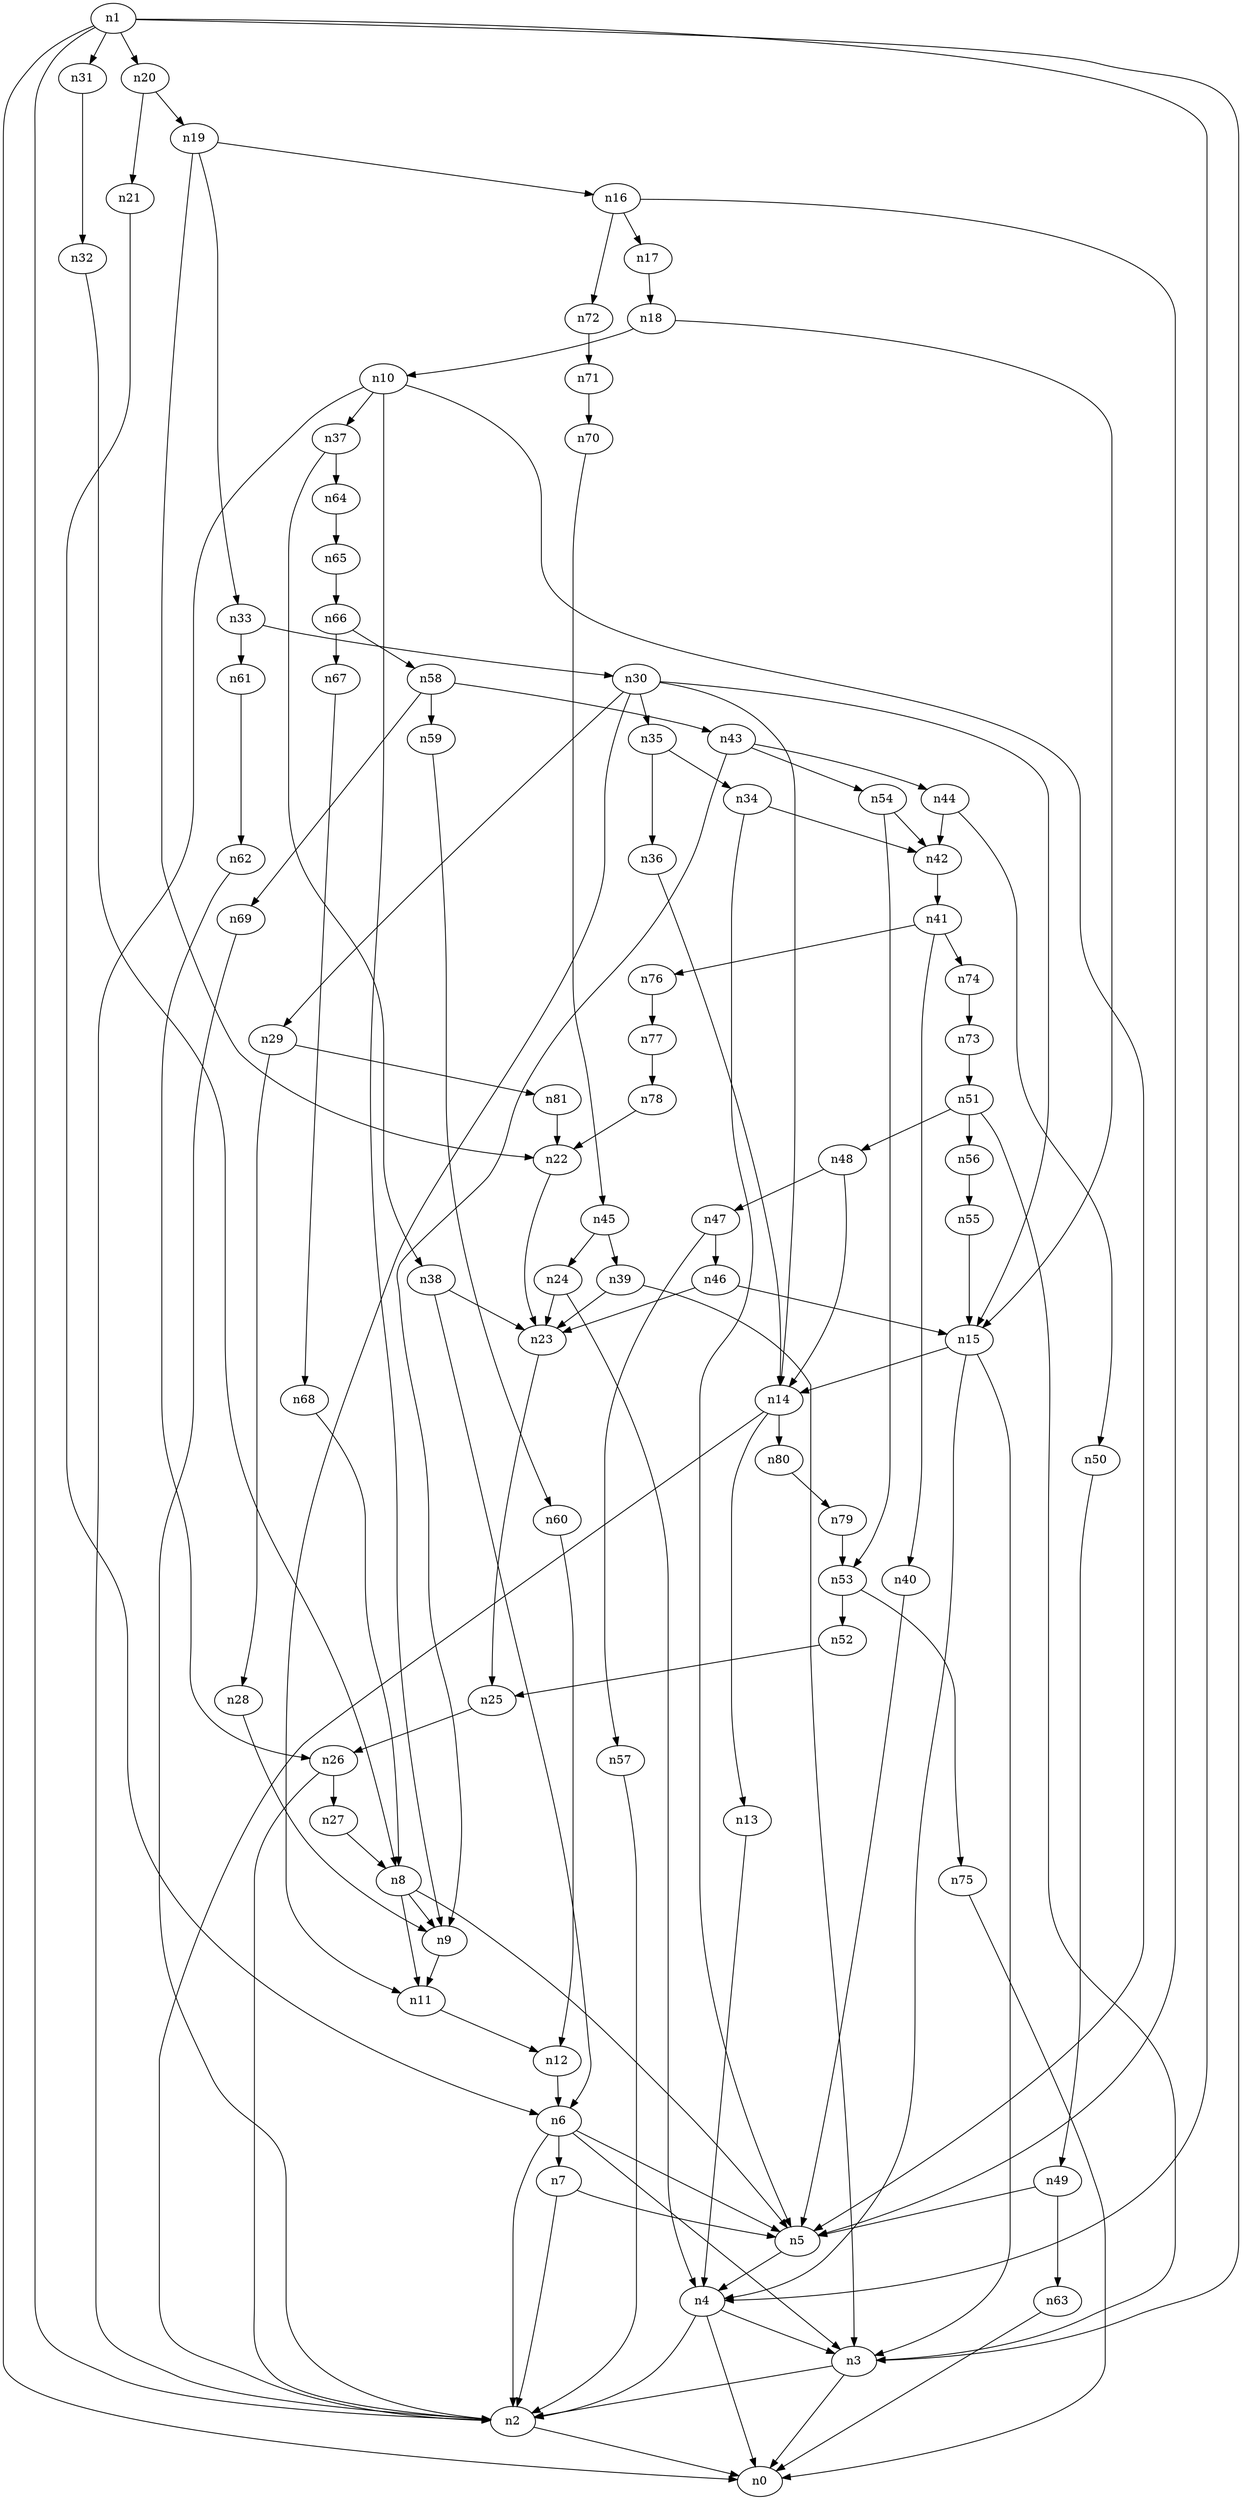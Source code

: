 digraph G {
	n1 -> n0	 [_graphml_id=e0];
	n1 -> n2	 [_graphml_id=e1];
	n1 -> n3	 [_graphml_id=e6];
	n1 -> n4	 [_graphml_id=e9];
	n1 -> n20	 [_graphml_id=e35];
	n1 -> n31	 [_graphml_id=e53];
	n2 -> n0	 [_graphml_id=e5];
	n3 -> n0	 [_graphml_id=e8];
	n3 -> n2	 [_graphml_id=e2];
	n4 -> n0	 [_graphml_id=e4];
	n4 -> n2	 [_graphml_id=e7];
	n4 -> n3	 [_graphml_id=e3];
	n5 -> n4	 [_graphml_id=e10];
	n6 -> n2	 [_graphml_id=e12];
	n6 -> n3	 [_graphml_id=e58];
	n6 -> n5	 [_graphml_id=e11];
	n6 -> n7	 [_graphml_id=e15];
	n7 -> n2	 [_graphml_id=e14];
	n7 -> n5	 [_graphml_id=e13];
	n8 -> n5	 [_graphml_id=e16];
	n8 -> n9	 [_graphml_id=e17];
	n8 -> n11	 [_graphml_id=e78];
	n9 -> n11	 [_graphml_id=e20];
	n10 -> n2	 [_graphml_id=e19];
	n10 -> n5	 [_graphml_id=e38];
	n10 -> n9	 [_graphml_id=e18];
	n10 -> n37	 [_graphml_id=e63];
	n11 -> n12	 [_graphml_id=e21];
	n12 -> n6	 [_graphml_id=e22];
	n13 -> n4	 [_graphml_id=e23];
	n14 -> n2	 [_graphml_id=e25];
	n14 -> n13	 [_graphml_id=e24];
	n14 -> n80	 [_graphml_id=e135];
	n15 -> n3	 [_graphml_id=e27];
	n15 -> n4	 [_graphml_id=e26];
	n15 -> n14	 [_graphml_id=e28];
	n16 -> n5	 [_graphml_id=e29];
	n16 -> n17	 [_graphml_id=e30];
	n16 -> n72	 [_graphml_id=e122];
	n17 -> n18	 [_graphml_id=e31];
	n18 -> n10	 [_graphml_id=e32];
	n18 -> n15	 [_graphml_id=e48];
	n19 -> n16	 [_graphml_id=e33];
	n19 -> n22	 [_graphml_id=e39];
	n19 -> n33	 [_graphml_id=e56];
	n20 -> n19	 [_graphml_id=e34];
	n20 -> n21	 [_graphml_id=e36];
	n21 -> n6	 [_graphml_id=e37];
	n22 -> n23	 [_graphml_id=e40];
	n23 -> n25	 [_graphml_id=e43];
	n24 -> n4	 [_graphml_id=e42];
	n24 -> n23	 [_graphml_id=e41];
	n25 -> n26	 [_graphml_id=e44];
	n26 -> n2	 [_graphml_id=e45];
	n26 -> n27	 [_graphml_id=e46];
	n27 -> n8	 [_graphml_id=e47];
	n28 -> n9	 [_graphml_id=e49];
	n29 -> n28	 [_graphml_id=e50];
	n29 -> n81	 [_graphml_id=e137];
	n30 -> n11	 [_graphml_id=e98];
	n30 -> n14	 [_graphml_id=e52];
	n30 -> n15	 [_graphml_id=e88];
	n30 -> n29	 [_graphml_id=e51];
	n30 -> n35	 [_graphml_id=e118];
	n31 -> n32	 [_graphml_id=e54];
	n32 -> n8	 [_graphml_id=e55];
	n33 -> n30	 [_graphml_id=e57];
	n33 -> n61	 [_graphml_id=e103];
	n34 -> n5	 [_graphml_id=e59];
	n34 -> n42	 [_graphml_id=e72];
	n35 -> n34	 [_graphml_id=e60];
	n35 -> n36	 [_graphml_id=e61];
	n36 -> n14	 [_graphml_id=e62];
	n37 -> n38	 [_graphml_id=e64];
	n37 -> n64	 [_graphml_id=e109];
	n38 -> n6	 [_graphml_id=e65];
	n38 -> n23	 [_graphml_id=e68];
	n39 -> n3	 [_graphml_id=e66];
	n39 -> n23	 [_graphml_id=e67];
	n40 -> n5	 [_graphml_id=e69];
	n41 -> n40	 [_graphml_id=e70];
	n41 -> n74	 [_graphml_id=e125];
	n41 -> n76	 [_graphml_id=e129];
	n42 -> n41	 [_graphml_id=e71];
	n43 -> n9	 [_graphml_id=e73];
	n43 -> n44	 [_graphml_id=e74];
	n43 -> n54	 [_graphml_id=e128];
	n44 -> n42	 [_graphml_id=e75];
	n44 -> n50	 [_graphml_id=e85];
	n45 -> n24	 [_graphml_id=e76];
	n45 -> n39	 [_graphml_id=e77];
	n46 -> n15	 [_graphml_id=e108];
	n46 -> n23	 [_graphml_id=e79];
	n47 -> n46	 [_graphml_id=e80];
	n47 -> n57	 [_graphml_id=e96];
	n48 -> n14	 [_graphml_id=e82];
	n48 -> n47	 [_graphml_id=e81];
	n49 -> n5	 [_graphml_id=e83];
	n49 -> n63	 [_graphml_id=e106];
	n50 -> n49	 [_graphml_id=e84];
	n51 -> n3	 [_graphml_id=e87];
	n51 -> n48	 [_graphml_id=e86];
	n51 -> n56	 [_graphml_id=e95];
	n52 -> n25	 [_graphml_id=e89];
	n53 -> n52	 [_graphml_id=e90];
	n53 -> n75	 [_graphml_id=e126];
	n54 -> n42	 [_graphml_id=e92];
	n54 -> n53	 [_graphml_id=e91];
	n55 -> n15	 [_graphml_id=e93];
	n56 -> n55	 [_graphml_id=e94];
	n57 -> n2	 [_graphml_id=e97];
	n58 -> n43	 [_graphml_id=e99];
	n58 -> n59	 [_graphml_id=e100];
	n58 -> n69	 [_graphml_id=e116];
	n59 -> n60	 [_graphml_id=e101];
	n60 -> n12	 [_graphml_id=e102];
	n61 -> n62	 [_graphml_id=e104];
	n62 -> n26	 [_graphml_id=e105];
	n63 -> n0	 [_graphml_id=e107];
	n64 -> n65	 [_graphml_id=e110];
	n65 -> n66	 [_graphml_id=e111];
	n66 -> n58	 [_graphml_id=e112];
	n66 -> n67	 [_graphml_id=e113];
	n67 -> n68	 [_graphml_id=e114];
	n68 -> n8	 [_graphml_id=e115];
	n69 -> n2	 [_graphml_id=e117];
	n70 -> n45	 [_graphml_id=e119];
	n71 -> n70	 [_graphml_id=e120];
	n72 -> n71	 [_graphml_id=e121];
	n73 -> n51	 [_graphml_id=e123];
	n74 -> n73	 [_graphml_id=e124];
	n75 -> n0	 [_graphml_id=e127];
	n76 -> n77	 [_graphml_id=e130];
	n77 -> n78	 [_graphml_id=e131];
	n78 -> n22	 [_graphml_id=e132];
	n79 -> n53	 [_graphml_id=e133];
	n80 -> n79	 [_graphml_id=e134];
	n81 -> n22	 [_graphml_id=e136];
}
